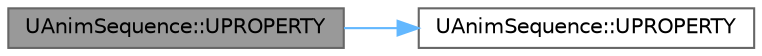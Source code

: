 digraph "UAnimSequence::UPROPERTY"
{
 // INTERACTIVE_SVG=YES
 // LATEX_PDF_SIZE
  bgcolor="transparent";
  edge [fontname=Helvetica,fontsize=10,labelfontname=Helvetica,labelfontsize=10];
  node [fontname=Helvetica,fontsize=10,shape=box,height=0.2,width=0.4];
  rankdir="LR";
  Node1 [id="Node000001",label="UAnimSequence::UPROPERTY",height=0.2,width=0.4,color="gray40", fillcolor="grey60", style="filled", fontcolor="black",tooltip="If this is on, it will allow extracting of root motion."];
  Node1 -> Node2 [id="edge1_Node000001_Node000002",color="steelblue1",style="solid",tooltip=" "];
  Node2 [id="Node000002",label="UAnimSequence::UPROPERTY",height=0.2,width=0.4,color="grey40", fillcolor="white", style="filled",URL="$d8/d34/classUAnimSequence.html#a300e656924c0babe504e0370403b4c67",tooltip="The curve compression settings used to compress curves in this sequence."];
}
